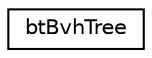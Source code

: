 digraph "Graphical Class Hierarchy"
{
  edge [fontname="Helvetica",fontsize="10",labelfontname="Helvetica",labelfontsize="10"];
  node [fontname="Helvetica",fontsize="10",shape=record];
  rankdir="LR";
  Node1 [label="btBvhTree",height=0.2,width=0.4,color="black", fillcolor="white", style="filled",URL="$classbt_bvh_tree.html",tooltip="Basic Box tree structure. "];
}
